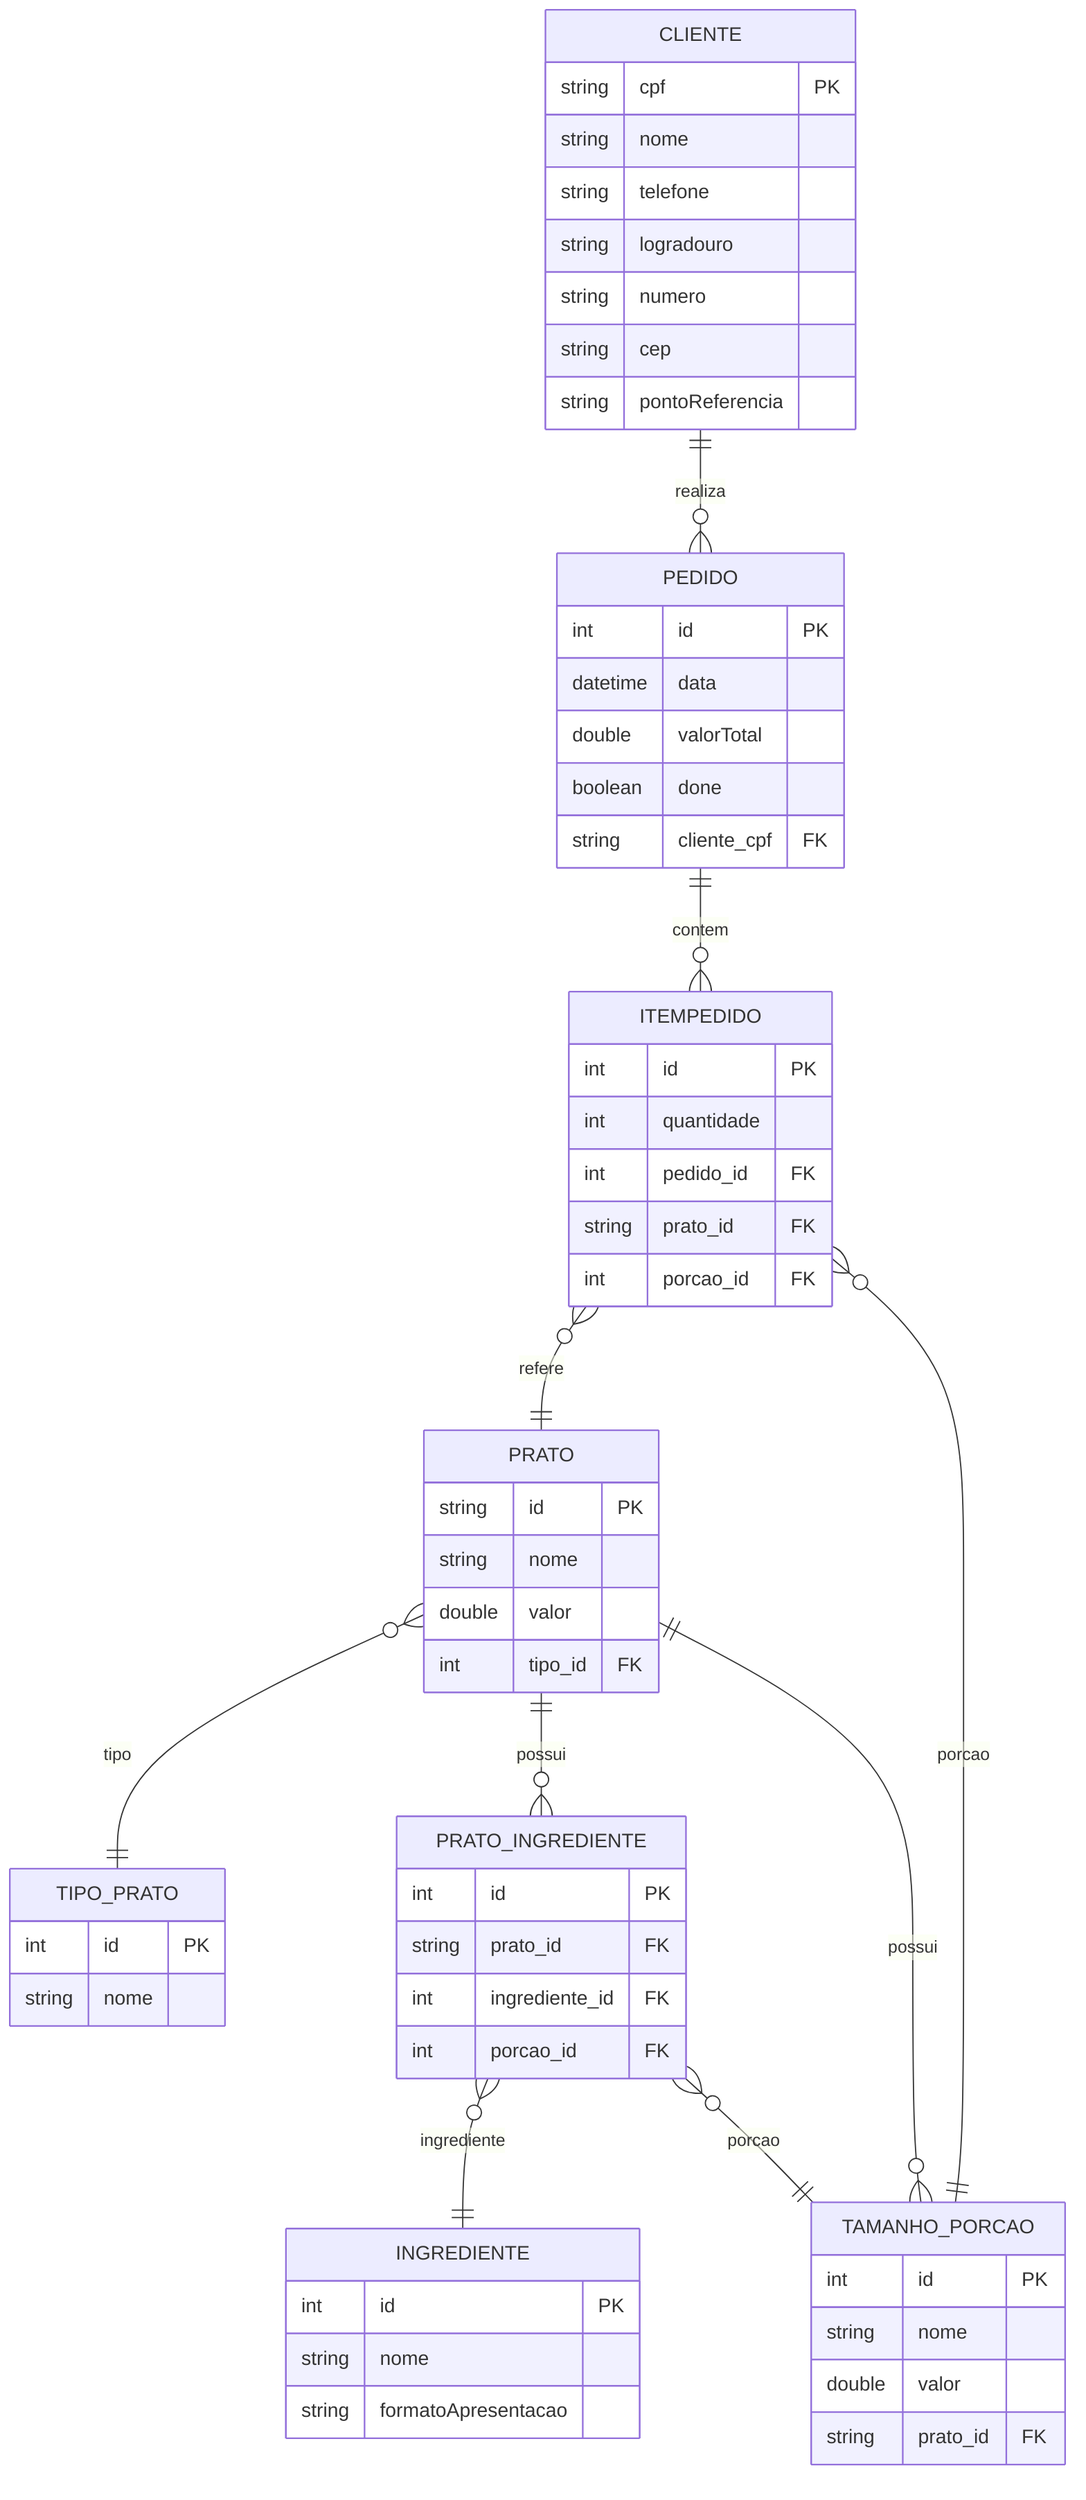 erDiagram
    CLIENTE {
        string cpf PK
        string nome
        string telefone
        string logradouro
        string numero
        string cep
        string pontoReferencia
    }
    PEDIDO {
        int id PK
        datetime data
        double valorTotal
        boolean done
        string cliente_cpf FK
    }
    ITEMPEDIDO {
        int id PK
        int quantidade
        int pedido_id FK
        string prato_id FK
        int porcao_id FK
    }
    PRATO {
        string id PK
        string nome
        double valor
        int tipo_id FK
    }
    TIPO_PRATO {
        int id PK
        string nome
    }
    TAMANHO_PORCAO {
        int id PK
        string nome
        double valor
        string prato_id FK
    }
    INGREDIENTE {
        int id PK
        string nome
        string formatoApresentacao
    }
    PRATO_INGREDIENTE {
        int id PK
        string prato_id FK
        int ingrediente_id FK
        int porcao_id FK
    }

    CLIENTE ||--o{ PEDIDO : realiza
    PEDIDO ||--o{ ITEMPEDIDO : contem
    ITEMPEDIDO }o--|| PRATO : refere
    ITEMPEDIDO }o--|| TAMANHO_PORCAO : porcao
    PRATO }o--|| TIPO_PRATO : tipo
    PRATO ||--o{ PRATO_INGREDIENTE : possui
    PRATO_INGREDIENTE }o--|| INGREDIENTE : ingrediente
    PRATO_INGREDIENTE }o--|| TAMANHO_PORCAO : porcao
    PRATO ||--o{ TAMANHO_PORCAO : possui